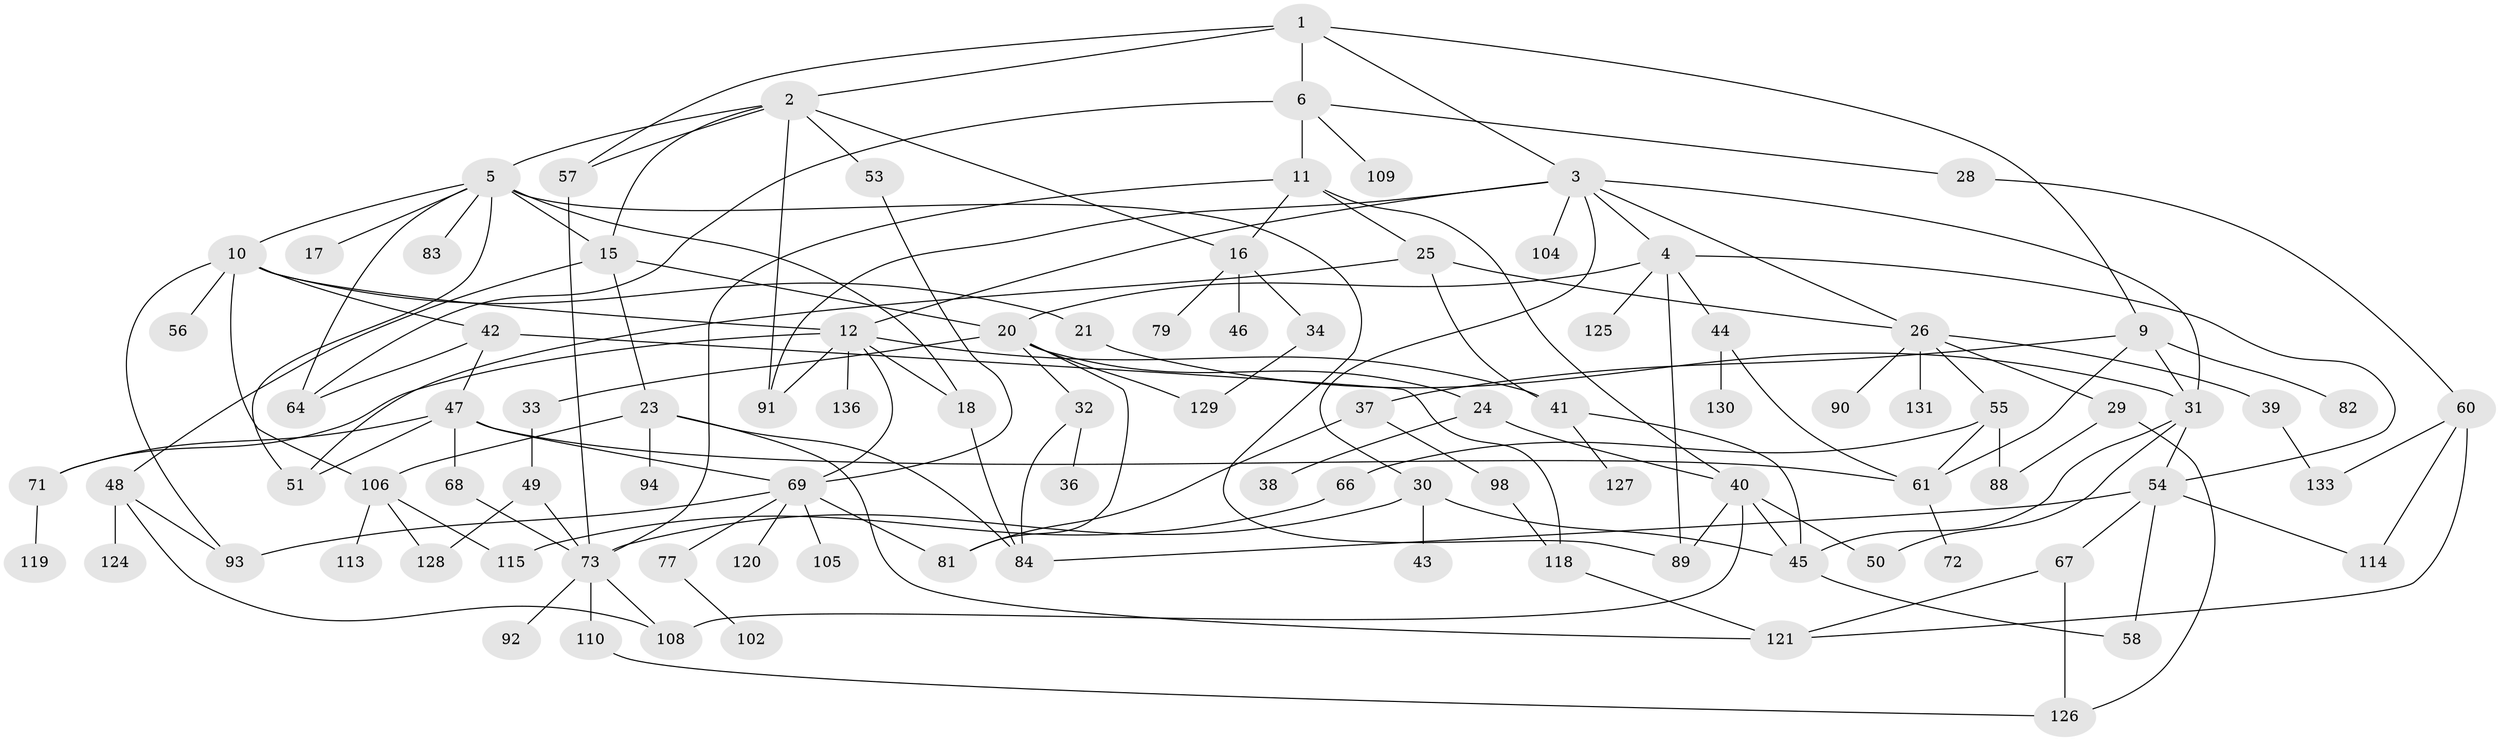 // original degree distribution, {5: 0.02158273381294964, 6: 0.09352517985611511, 4: 0.19424460431654678, 3: 0.2302158273381295, 1: 0.20863309352517986, 2: 0.2517985611510791}
// Generated by graph-tools (version 1.1) at 2025/41/03/06/25 10:41:28]
// undirected, 97 vertices, 153 edges
graph export_dot {
graph [start="1"]
  node [color=gray90,style=filled];
  1 [super="+123"];
  2 [super="+103"];
  3 [super="+8"];
  4 [super="+14"];
  5 [super="+7"];
  6 [super="+27"];
  9 [super="+19"];
  10 [super="+112"];
  11 [super="+13"];
  12 [super="+76"];
  15 [super="+97"];
  16 [super="+70"];
  17;
  18;
  20 [super="+22"];
  21 [super="+107"];
  23 [super="+96"];
  24;
  25;
  26 [super="+78"];
  28;
  29 [super="+117"];
  30 [super="+62"];
  31 [super="+35"];
  32;
  33;
  34;
  36;
  37 [super="+65"];
  38;
  39;
  40 [super="+52"];
  41 [super="+132"];
  42 [super="+99"];
  43;
  44;
  45 [super="+95"];
  46 [super="+122"];
  47;
  48 [super="+111"];
  49;
  50;
  51 [super="+101"];
  53;
  54 [super="+86"];
  55 [super="+63"];
  56;
  57 [super="+59"];
  58;
  60;
  61 [super="+135"];
  64 [super="+75"];
  66;
  67 [super="+100"];
  68 [super="+85"];
  69 [super="+74"];
  71;
  72;
  73 [super="+80"];
  77;
  79 [super="+87"];
  81;
  82;
  83;
  84 [super="+138"];
  88;
  89 [super="+134"];
  90;
  91;
  92;
  93;
  94;
  98;
  102;
  104;
  105;
  106 [super="+137"];
  108 [super="+139"];
  109;
  110 [super="+116"];
  113;
  114;
  115;
  118;
  119;
  120;
  121;
  124;
  125;
  126;
  127;
  128;
  129;
  130;
  131;
  133;
  136;
  1 -- 2;
  1 -- 3;
  1 -- 6;
  1 -- 9;
  1 -- 57;
  2 -- 5;
  2 -- 53;
  2 -- 57;
  2 -- 16;
  2 -- 91;
  2 -- 15;
  3 -- 4;
  3 -- 30;
  3 -- 91;
  3 -- 31;
  3 -- 104;
  3 -- 26;
  3 -- 12;
  4 -- 54;
  4 -- 89;
  4 -- 125;
  4 -- 20;
  4 -- 44;
  5 -- 10;
  5 -- 15;
  5 -- 83;
  5 -- 64;
  5 -- 17;
  5 -- 18;
  5 -- 51;
  5 -- 89;
  6 -- 11 [weight=2];
  6 -- 64;
  6 -- 109;
  6 -- 28;
  9 -- 31;
  9 -- 82;
  9 -- 37;
  9 -- 61;
  10 -- 21;
  10 -- 42;
  10 -- 56;
  10 -- 106;
  10 -- 12;
  10 -- 93;
  11 -- 73;
  11 -- 16;
  11 -- 40;
  11 -- 25;
  12 -- 91;
  12 -- 71;
  12 -- 136;
  12 -- 18;
  12 -- 41;
  12 -- 69;
  15 -- 23 [weight=2];
  15 -- 48;
  15 -- 20;
  16 -- 34;
  16 -- 46;
  16 -- 79;
  18 -- 84;
  20 -- 24;
  20 -- 32;
  20 -- 33 [weight=2];
  20 -- 81;
  20 -- 129;
  21 -- 31;
  23 -- 94;
  23 -- 106;
  23 -- 84;
  23 -- 121;
  24 -- 38;
  24 -- 40;
  25 -- 41;
  25 -- 51;
  25 -- 26;
  26 -- 29;
  26 -- 39;
  26 -- 55;
  26 -- 131;
  26 -- 90;
  28 -- 60;
  29 -- 88;
  29 -- 126;
  30 -- 43;
  30 -- 73;
  30 -- 45;
  31 -- 54;
  31 -- 50;
  31 -- 45;
  32 -- 36;
  32 -- 84;
  33 -- 49;
  34 -- 129;
  37 -- 98;
  37 -- 81;
  39 -- 133;
  40 -- 89;
  40 -- 50;
  40 -- 108;
  40 -- 45;
  41 -- 45;
  41 -- 127;
  42 -- 47;
  42 -- 64;
  42 -- 118;
  44 -- 130;
  44 -- 61;
  45 -- 58;
  47 -- 68;
  47 -- 69;
  47 -- 71;
  47 -- 51;
  47 -- 61;
  48 -- 124;
  48 -- 108;
  48 -- 93;
  49 -- 128;
  49 -- 73;
  53 -- 69;
  54 -- 67;
  54 -- 114;
  54 -- 58;
  54 -- 84;
  55 -- 61;
  55 -- 66;
  55 -- 88;
  57 -- 73;
  60 -- 121;
  60 -- 114;
  60 -- 133;
  61 -- 72;
  66 -- 115;
  67 -- 121;
  67 -- 126;
  68 -- 73;
  69 -- 77;
  69 -- 105;
  69 -- 81;
  69 -- 120;
  69 -- 93;
  71 -- 119;
  73 -- 92;
  73 -- 110;
  73 -- 108;
  77 -- 102;
  98 -- 118;
  106 -- 113;
  106 -- 128;
  106 -- 115;
  110 -- 126;
  118 -- 121;
}
